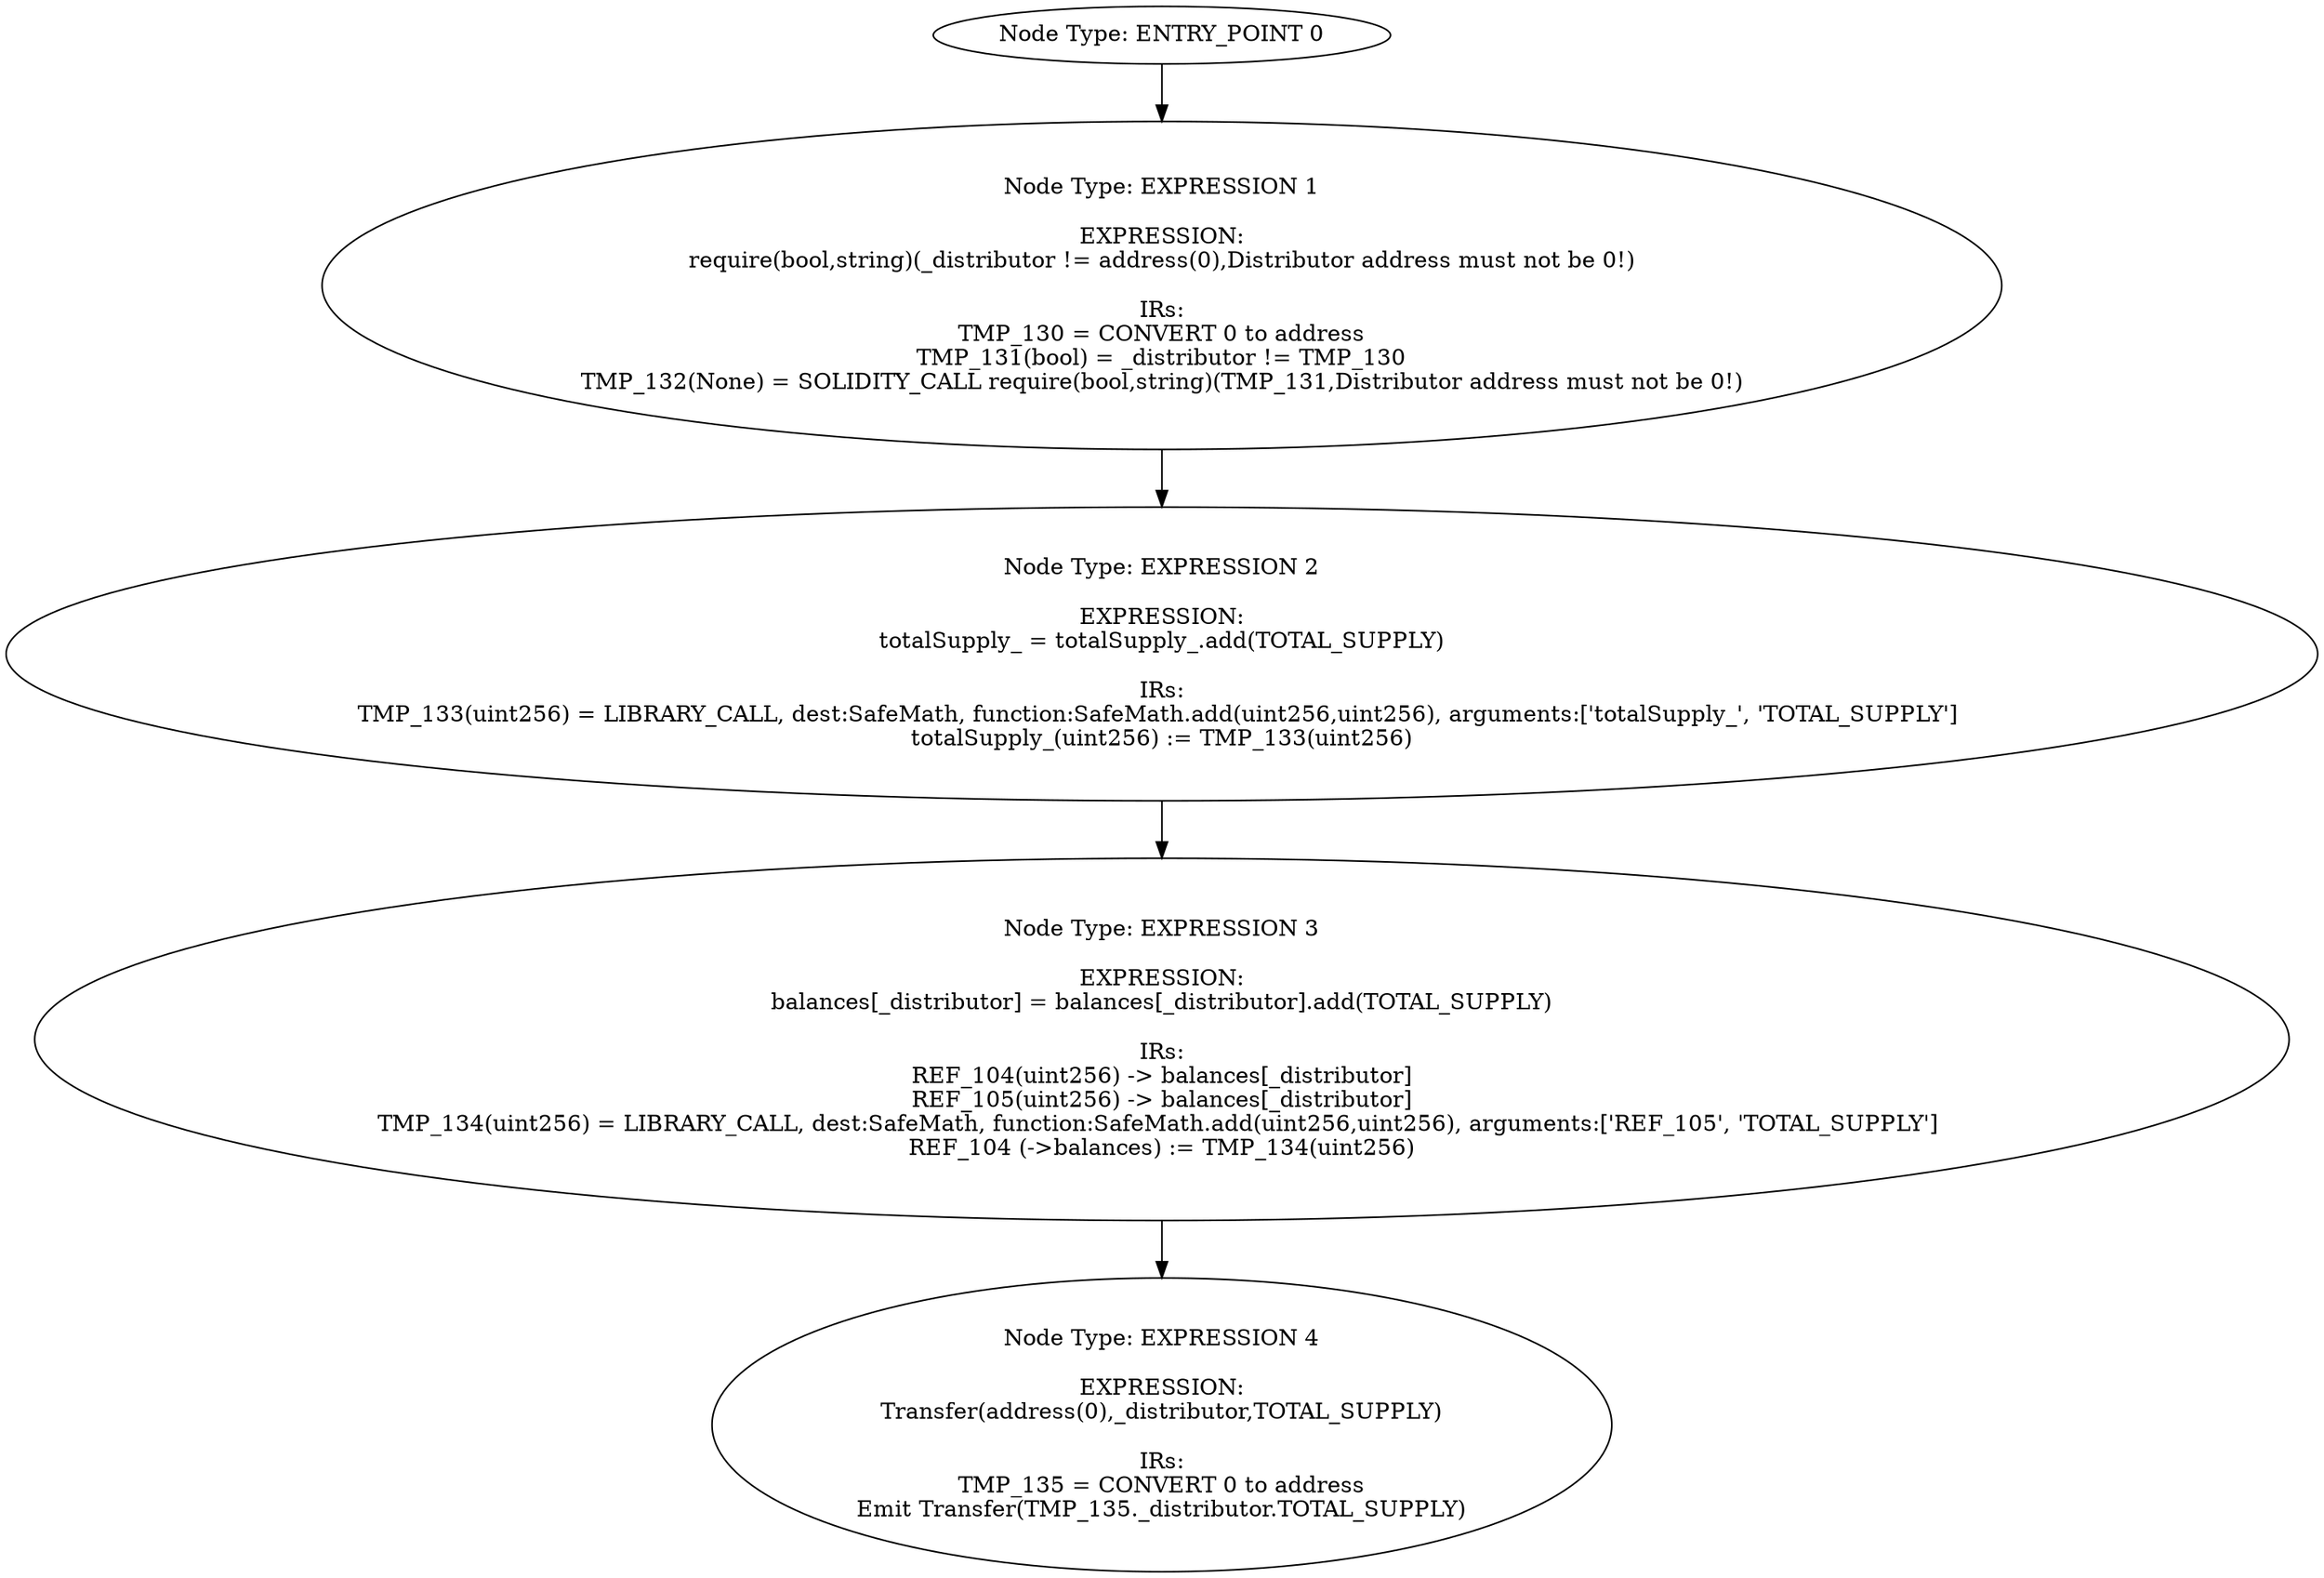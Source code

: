 digraph{
0[label="Node Type: ENTRY_POINT 0
"];
0->1;
1[label="Node Type: EXPRESSION 1

EXPRESSION:
require(bool,string)(_distributor != address(0),Distributor address must not be 0!)

IRs:
TMP_130 = CONVERT 0 to address
TMP_131(bool) = _distributor != TMP_130
TMP_132(None) = SOLIDITY_CALL require(bool,string)(TMP_131,Distributor address must not be 0!)"];
1->2;
2[label="Node Type: EXPRESSION 2

EXPRESSION:
totalSupply_ = totalSupply_.add(TOTAL_SUPPLY)

IRs:
TMP_133(uint256) = LIBRARY_CALL, dest:SafeMath, function:SafeMath.add(uint256,uint256), arguments:['totalSupply_', 'TOTAL_SUPPLY'] 
totalSupply_(uint256) := TMP_133(uint256)"];
2->3;
3[label="Node Type: EXPRESSION 3

EXPRESSION:
balances[_distributor] = balances[_distributor].add(TOTAL_SUPPLY)

IRs:
REF_104(uint256) -> balances[_distributor]
REF_105(uint256) -> balances[_distributor]
TMP_134(uint256) = LIBRARY_CALL, dest:SafeMath, function:SafeMath.add(uint256,uint256), arguments:['REF_105', 'TOTAL_SUPPLY'] 
REF_104 (->balances) := TMP_134(uint256)"];
3->4;
4[label="Node Type: EXPRESSION 4

EXPRESSION:
Transfer(address(0),_distributor,TOTAL_SUPPLY)

IRs:
TMP_135 = CONVERT 0 to address
Emit Transfer(TMP_135._distributor.TOTAL_SUPPLY)"];
}
